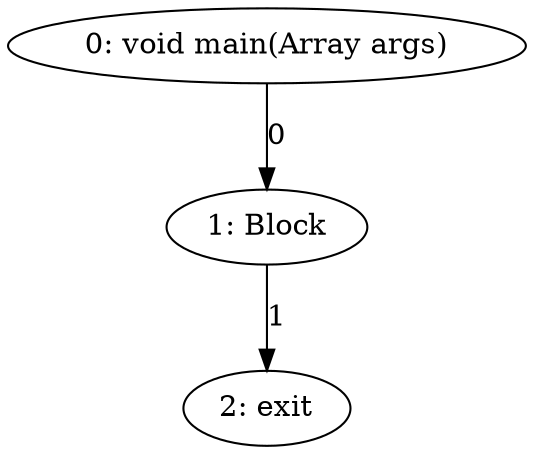 digraph G {
  1 [ label="0: void main(Array args)" ];
  2 [ label="1: Block" ];
  3 [ label="2: exit" ];
  1 -> 2 [ label="0" ];
  2 -> 3 [ label="1" ];
}
